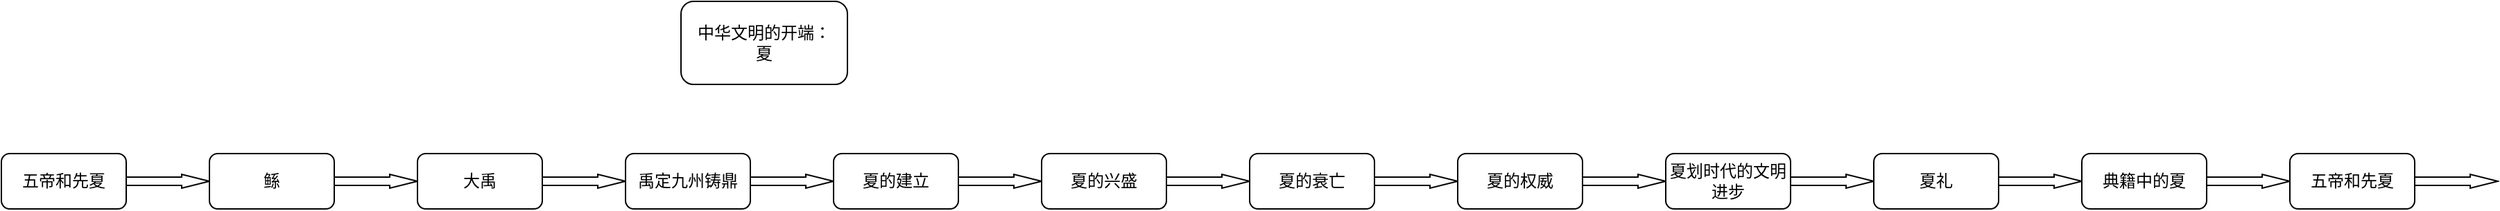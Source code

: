 <mxfile version="16.1.2" type="device"><diagram id="RQ5pm6jkJ30AyXjE8omM" name="第 1 页"><mxGraphModel dx="1902" dy="685" grid="1" gridSize="10" guides="1" tooltips="1" connect="1" arrows="1" fold="1" page="0" pageScale="1" pageWidth="827" pageHeight="1169" math="0" shadow="0"><root><mxCell id="0"/><mxCell id="1" parent="0"/><mxCell id="oI7yvH1-vMgeI41bGISW-1" value="中华文明的开端：&lt;br&gt;夏" style="whiteSpace=wrap;html=1;rounded=1;" vertex="1" parent="1"><mxGeometry x="-10" y="290" width="120" height="60" as="geometry"/></mxCell><mxCell id="oI7yvH1-vMgeI41bGISW-19" value="五帝和先夏" style="whiteSpace=wrap;html=1;rounded=1;" vertex="1" parent="1"><mxGeometry x="-500" y="400" width="90" height="40" as="geometry"/></mxCell><mxCell id="oI7yvH1-vMgeI41bGISW-21" value="" style="html=1;shadow=0;dashed=0;align=center;verticalAlign=middle;shape=mxgraph.arrows2.arrow;dy=0.4;dx=20;notch=0;rounded=1;" vertex="1" parent="1"><mxGeometry x="-410" y="415" width="60" height="10" as="geometry"/></mxCell><mxCell id="oI7yvH1-vMgeI41bGISW-22" value="鲧" style="whiteSpace=wrap;html=1;rounded=1;" vertex="1" parent="1"><mxGeometry x="-350" y="400" width="90" height="40" as="geometry"/></mxCell><mxCell id="oI7yvH1-vMgeI41bGISW-23" value="" style="html=1;shadow=0;dashed=0;align=center;verticalAlign=middle;shape=mxgraph.arrows2.arrow;dy=0.4;dx=20;notch=0;rounded=1;" vertex="1" parent="1"><mxGeometry x="-260" y="415" width="60" height="10" as="geometry"/></mxCell><mxCell id="oI7yvH1-vMgeI41bGISW-24" value="大禹" style="whiteSpace=wrap;html=1;rounded=1;" vertex="1" parent="1"><mxGeometry x="-200" y="400" width="90" height="40" as="geometry"/></mxCell><mxCell id="oI7yvH1-vMgeI41bGISW-25" value="" style="html=1;shadow=0;dashed=0;align=center;verticalAlign=middle;shape=mxgraph.arrows2.arrow;dy=0.4;dx=20;notch=0;rounded=1;" vertex="1" parent="1"><mxGeometry x="-110" y="415" width="60" height="10" as="geometry"/></mxCell><mxCell id="oI7yvH1-vMgeI41bGISW-26" value="禹定九州铸鼎" style="whiteSpace=wrap;html=1;rounded=1;" vertex="1" parent="1"><mxGeometry x="-50" y="400" width="90" height="40" as="geometry"/></mxCell><mxCell id="oI7yvH1-vMgeI41bGISW-27" value="" style="html=1;shadow=0;dashed=0;align=center;verticalAlign=middle;shape=mxgraph.arrows2.arrow;dy=0.4;dx=20;notch=0;rounded=1;" vertex="1" parent="1"><mxGeometry x="40" y="415" width="60" height="10" as="geometry"/></mxCell><mxCell id="oI7yvH1-vMgeI41bGISW-28" value="夏的建立" style="whiteSpace=wrap;html=1;rounded=1;" vertex="1" parent="1"><mxGeometry x="100" y="400" width="90" height="40" as="geometry"/></mxCell><mxCell id="oI7yvH1-vMgeI41bGISW-29" value="" style="html=1;shadow=0;dashed=0;align=center;verticalAlign=middle;shape=mxgraph.arrows2.arrow;dy=0.4;dx=20;notch=0;rounded=1;" vertex="1" parent="1"><mxGeometry x="190" y="415" width="60" height="10" as="geometry"/></mxCell><mxCell id="oI7yvH1-vMgeI41bGISW-30" value="夏的兴盛" style="whiteSpace=wrap;html=1;rounded=1;" vertex="1" parent="1"><mxGeometry x="250" y="400" width="90" height="40" as="geometry"/></mxCell><mxCell id="oI7yvH1-vMgeI41bGISW-31" value="" style="html=1;shadow=0;dashed=0;align=center;verticalAlign=middle;shape=mxgraph.arrows2.arrow;dy=0.4;dx=20;notch=0;rounded=1;" vertex="1" parent="1"><mxGeometry x="340" y="415" width="60" height="10" as="geometry"/></mxCell><mxCell id="oI7yvH1-vMgeI41bGISW-32" value="夏的衰亡" style="whiteSpace=wrap;html=1;rounded=1;" vertex="1" parent="1"><mxGeometry x="400" y="400" width="90" height="40" as="geometry"/></mxCell><mxCell id="oI7yvH1-vMgeI41bGISW-33" value="" style="html=1;shadow=0;dashed=0;align=center;verticalAlign=middle;shape=mxgraph.arrows2.arrow;dy=0.4;dx=20;notch=0;rounded=1;" vertex="1" parent="1"><mxGeometry x="490" y="415" width="60" height="10" as="geometry"/></mxCell><mxCell id="oI7yvH1-vMgeI41bGISW-34" value="夏的权威" style="whiteSpace=wrap;html=1;rounded=1;" vertex="1" parent="1"><mxGeometry x="550" y="400" width="90" height="40" as="geometry"/></mxCell><mxCell id="oI7yvH1-vMgeI41bGISW-35" value="" style="html=1;shadow=0;dashed=0;align=center;verticalAlign=middle;shape=mxgraph.arrows2.arrow;dy=0.4;dx=20;notch=0;rounded=1;" vertex="1" parent="1"><mxGeometry x="640" y="415" width="60" height="10" as="geometry"/></mxCell><mxCell id="oI7yvH1-vMgeI41bGISW-36" value="夏划时代的文明进步" style="whiteSpace=wrap;html=1;rounded=1;" vertex="1" parent="1"><mxGeometry x="700" y="400" width="90" height="40" as="geometry"/></mxCell><mxCell id="oI7yvH1-vMgeI41bGISW-37" value="" style="html=1;shadow=0;dashed=0;align=center;verticalAlign=middle;shape=mxgraph.arrows2.arrow;dy=0.4;dx=20;notch=0;rounded=1;" vertex="1" parent="1"><mxGeometry x="790" y="415" width="60" height="10" as="geometry"/></mxCell><mxCell id="oI7yvH1-vMgeI41bGISW-38" value="夏礼" style="whiteSpace=wrap;html=1;rounded=1;" vertex="1" parent="1"><mxGeometry x="850" y="400" width="90" height="40" as="geometry"/></mxCell><mxCell id="oI7yvH1-vMgeI41bGISW-39" value="" style="html=1;shadow=0;dashed=0;align=center;verticalAlign=middle;shape=mxgraph.arrows2.arrow;dy=0.4;dx=20;notch=0;rounded=1;" vertex="1" parent="1"><mxGeometry x="940" y="415" width="60" height="10" as="geometry"/></mxCell><mxCell id="oI7yvH1-vMgeI41bGISW-40" value="典籍中的夏" style="whiteSpace=wrap;html=1;rounded=1;" vertex="1" parent="1"><mxGeometry x="1000" y="400" width="90" height="40" as="geometry"/></mxCell><mxCell id="oI7yvH1-vMgeI41bGISW-41" value="" style="html=1;shadow=0;dashed=0;align=center;verticalAlign=middle;shape=mxgraph.arrows2.arrow;dy=0.4;dx=20;notch=0;rounded=1;" vertex="1" parent="1"><mxGeometry x="1090" y="415" width="60" height="10" as="geometry"/></mxCell><mxCell id="oI7yvH1-vMgeI41bGISW-42" value="五帝和先夏" style="whiteSpace=wrap;html=1;rounded=1;" vertex="1" parent="1"><mxGeometry x="1150" y="400" width="90" height="40" as="geometry"/></mxCell><mxCell id="oI7yvH1-vMgeI41bGISW-43" value="" style="html=1;shadow=0;dashed=0;align=center;verticalAlign=middle;shape=mxgraph.arrows2.arrow;dy=0.4;dx=20;notch=0;rounded=1;" vertex="1" parent="1"><mxGeometry x="1240" y="415" width="60" height="10" as="geometry"/></mxCell></root></mxGraphModel></diagram></mxfile>